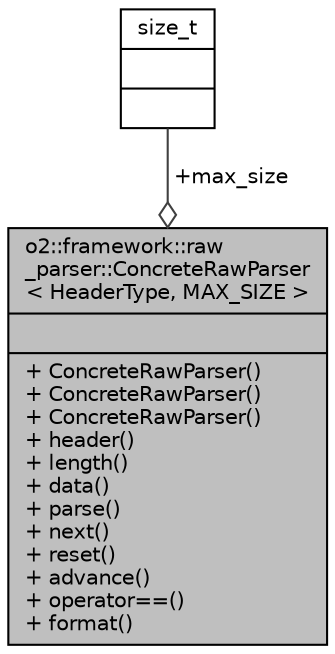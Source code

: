 digraph "o2::framework::raw_parser::ConcreteRawParser&lt; HeaderType, MAX_SIZE &gt;"
{
 // INTERACTIVE_SVG=YES
  bgcolor="transparent";
  edge [fontname="Helvetica",fontsize="10",labelfontname="Helvetica",labelfontsize="10"];
  node [fontname="Helvetica",fontsize="10",shape=record];
  Node1 [label="{o2::framework::raw\l_parser::ConcreteRawParser\l\< HeaderType, MAX_SIZE \>\n||+ ConcreteRawParser()\l+ ConcreteRawParser()\l+ ConcreteRawParser()\l+ header()\l+ length()\l+ data()\l+ parse()\l+ next()\l+ reset()\l+ advance()\l+ operator==()\l+ format()\l}",height=0.2,width=0.4,color="black", fillcolor="grey75", style="filled", fontcolor="black"];
  Node2 -> Node1 [color="grey25",fontsize="10",style="solid",label=" +max_size" ,arrowhead="odiamond",fontname="Helvetica"];
  Node2 [label="{size_t\n||}",height=0.2,width=0.4,color="black",URL="$dd/de2/classsize__t.html"];
}
